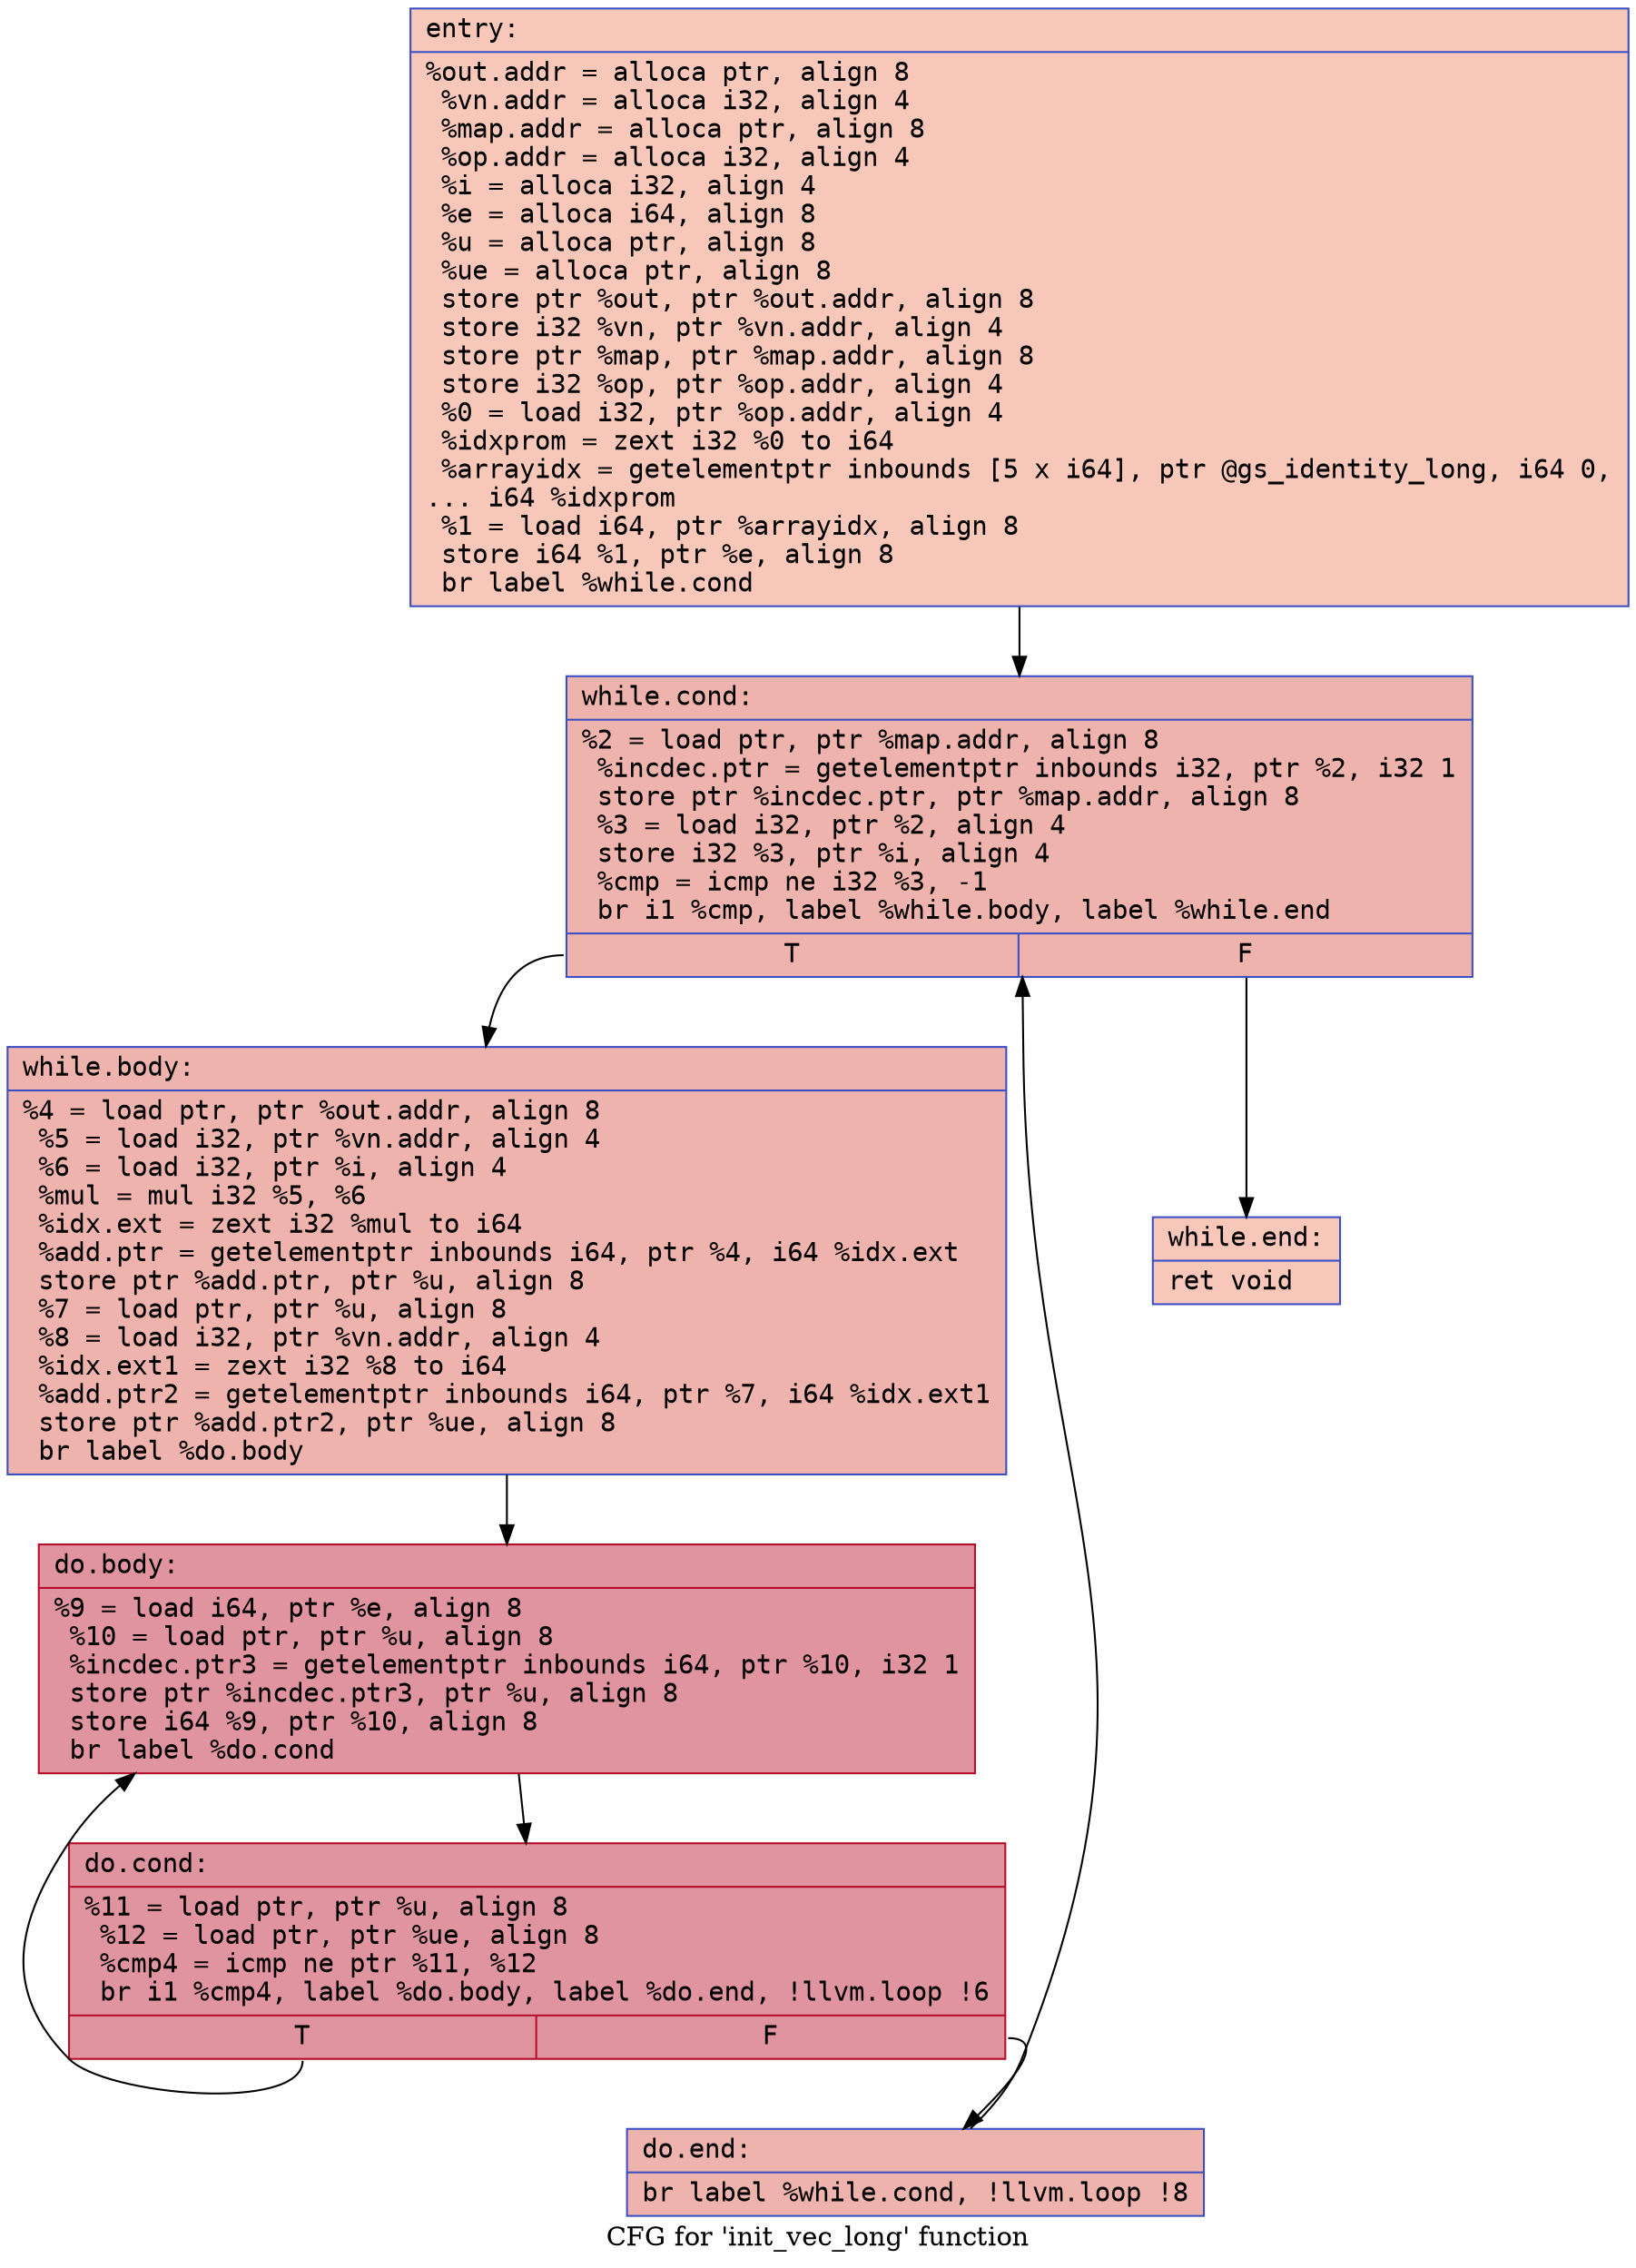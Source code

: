 digraph "CFG for 'init_vec_long' function" {
	label="CFG for 'init_vec_long' function";

	Node0x55e011d75a70 [shape=record,color="#3d50c3ff", style=filled, fillcolor="#ec7f6370" fontname="Courier",label="{entry:\l|  %out.addr = alloca ptr, align 8\l  %vn.addr = alloca i32, align 4\l  %map.addr = alloca ptr, align 8\l  %op.addr = alloca i32, align 4\l  %i = alloca i32, align 4\l  %e = alloca i64, align 8\l  %u = alloca ptr, align 8\l  %ue = alloca ptr, align 8\l  store ptr %out, ptr %out.addr, align 8\l  store i32 %vn, ptr %vn.addr, align 4\l  store ptr %map, ptr %map.addr, align 8\l  store i32 %op, ptr %op.addr, align 4\l  %0 = load i32, ptr %op.addr, align 4\l  %idxprom = zext i32 %0 to i64\l  %arrayidx = getelementptr inbounds [5 x i64], ptr @gs_identity_long, i64 0,\l... i64 %idxprom\l  %1 = load i64, ptr %arrayidx, align 8\l  store i64 %1, ptr %e, align 8\l  br label %while.cond\l}"];
	Node0x55e011d75a70 -> Node0x55e011d765e0[tooltip="entry -> while.cond\nProbability 100.00%" ];
	Node0x55e011d765e0 [shape=record,color="#3d50c3ff", style=filled, fillcolor="#d6524470" fontname="Courier",label="{while.cond:\l|  %2 = load ptr, ptr %map.addr, align 8\l  %incdec.ptr = getelementptr inbounds i32, ptr %2, i32 1\l  store ptr %incdec.ptr, ptr %map.addr, align 8\l  %3 = load i32, ptr %2, align 4\l  store i32 %3, ptr %i, align 4\l  %cmp = icmp ne i32 %3, -1\l  br i1 %cmp, label %while.body, label %while.end\l|{<s0>T|<s1>F}}"];
	Node0x55e011d765e0:s0 -> Node0x55e011d76a40[tooltip="while.cond -> while.body\nProbability 96.88%" ];
	Node0x55e011d765e0:s1 -> Node0x55e011d76ac0[tooltip="while.cond -> while.end\nProbability 3.12%" ];
	Node0x55e011d76a40 [shape=record,color="#3d50c3ff", style=filled, fillcolor="#d6524470" fontname="Courier",label="{while.body:\l|  %4 = load ptr, ptr %out.addr, align 8\l  %5 = load i32, ptr %vn.addr, align 4\l  %6 = load i32, ptr %i, align 4\l  %mul = mul i32 %5, %6\l  %idx.ext = zext i32 %mul to i64\l  %add.ptr = getelementptr inbounds i64, ptr %4, i64 %idx.ext\l  store ptr %add.ptr, ptr %u, align 8\l  %7 = load ptr, ptr %u, align 8\l  %8 = load i32, ptr %vn.addr, align 4\l  %idx.ext1 = zext i32 %8 to i64\l  %add.ptr2 = getelementptr inbounds i64, ptr %7, i64 %idx.ext1\l  store ptr %add.ptr2, ptr %ue, align 8\l  br label %do.body\l}"];
	Node0x55e011d76a40 -> Node0x55e011d75fd0[tooltip="while.body -> do.body\nProbability 100.00%" ];
	Node0x55e011d75fd0 [shape=record,color="#b70d28ff", style=filled, fillcolor="#b70d2870" fontname="Courier",label="{do.body:\l|  %9 = load i64, ptr %e, align 8\l  %10 = load ptr, ptr %u, align 8\l  %incdec.ptr3 = getelementptr inbounds i64, ptr %10, i32 1\l  store ptr %incdec.ptr3, ptr %u, align 8\l  store i64 %9, ptr %10, align 8\l  br label %do.cond\l}"];
	Node0x55e011d75fd0 -> Node0x55e011d778b0[tooltip="do.body -> do.cond\nProbability 100.00%" ];
	Node0x55e011d778b0 [shape=record,color="#b70d28ff", style=filled, fillcolor="#b70d2870" fontname="Courier",label="{do.cond:\l|  %11 = load ptr, ptr %u, align 8\l  %12 = load ptr, ptr %ue, align 8\l  %cmp4 = icmp ne ptr %11, %12\l  br i1 %cmp4, label %do.body, label %do.end, !llvm.loop !6\l|{<s0>T|<s1>F}}"];
	Node0x55e011d778b0:s0 -> Node0x55e011d75fd0[tooltip="do.cond -> do.body\nProbability 96.88%" ];
	Node0x55e011d778b0:s1 -> Node0x55e011d77b20[tooltip="do.cond -> do.end\nProbability 3.12%" ];
	Node0x55e011d77b20 [shape=record,color="#3d50c3ff", style=filled, fillcolor="#d6524470" fontname="Courier",label="{do.end:\l|  br label %while.cond, !llvm.loop !8\l}"];
	Node0x55e011d77b20 -> Node0x55e011d765e0[tooltip="do.end -> while.cond\nProbability 100.00%" ];
	Node0x55e011d76ac0 [shape=record,color="#3d50c3ff", style=filled, fillcolor="#ec7f6370" fontname="Courier",label="{while.end:\l|  ret void\l}"];
}
